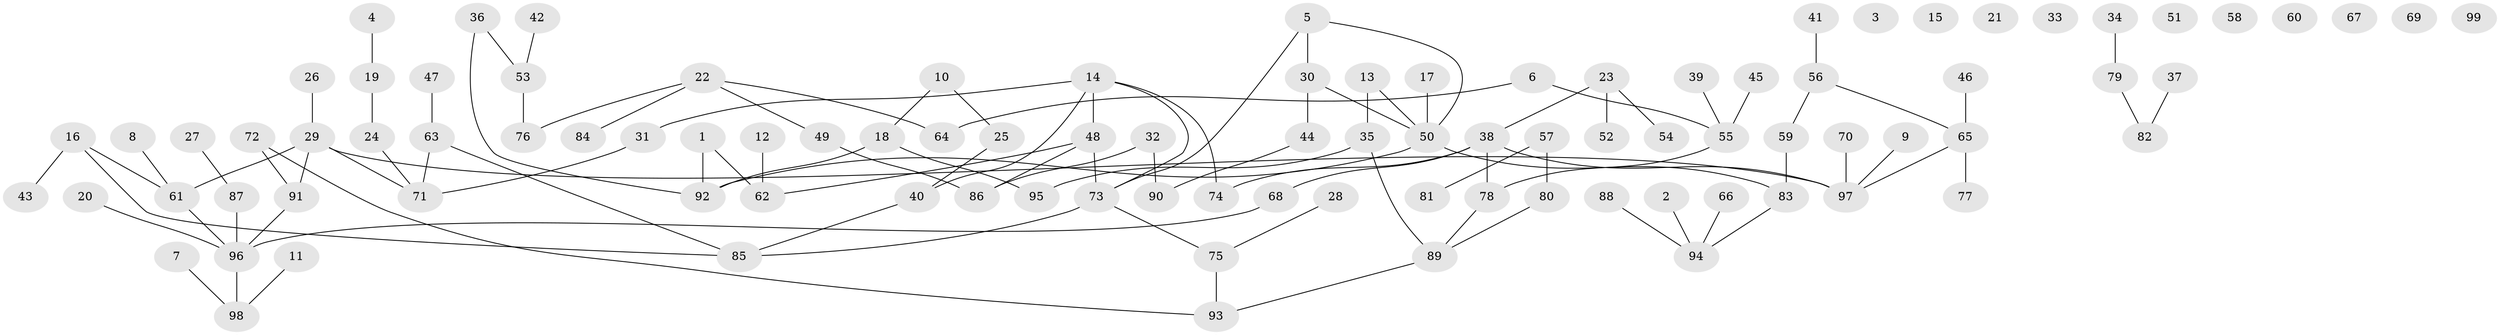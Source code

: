 // Generated by graph-tools (version 1.1) at 2025/25/03/09/25 03:25:16]
// undirected, 99 vertices, 105 edges
graph export_dot {
graph [start="1"]
  node [color=gray90,style=filled];
  1;
  2;
  3;
  4;
  5;
  6;
  7;
  8;
  9;
  10;
  11;
  12;
  13;
  14;
  15;
  16;
  17;
  18;
  19;
  20;
  21;
  22;
  23;
  24;
  25;
  26;
  27;
  28;
  29;
  30;
  31;
  32;
  33;
  34;
  35;
  36;
  37;
  38;
  39;
  40;
  41;
  42;
  43;
  44;
  45;
  46;
  47;
  48;
  49;
  50;
  51;
  52;
  53;
  54;
  55;
  56;
  57;
  58;
  59;
  60;
  61;
  62;
  63;
  64;
  65;
  66;
  67;
  68;
  69;
  70;
  71;
  72;
  73;
  74;
  75;
  76;
  77;
  78;
  79;
  80;
  81;
  82;
  83;
  84;
  85;
  86;
  87;
  88;
  89;
  90;
  91;
  92;
  93;
  94;
  95;
  96;
  97;
  98;
  99;
  1 -- 62;
  1 -- 92;
  2 -- 94;
  4 -- 19;
  5 -- 30;
  5 -- 50;
  5 -- 73;
  6 -- 55;
  6 -- 64;
  7 -- 98;
  8 -- 61;
  9 -- 97;
  10 -- 18;
  10 -- 25;
  11 -- 98;
  12 -- 62;
  13 -- 35;
  13 -- 50;
  14 -- 31;
  14 -- 40;
  14 -- 48;
  14 -- 73;
  14 -- 74;
  16 -- 43;
  16 -- 61;
  16 -- 85;
  17 -- 50;
  18 -- 92;
  18 -- 95;
  19 -- 24;
  20 -- 96;
  22 -- 49;
  22 -- 64;
  22 -- 76;
  22 -- 84;
  23 -- 38;
  23 -- 52;
  23 -- 54;
  24 -- 71;
  25 -- 40;
  26 -- 29;
  27 -- 87;
  28 -- 75;
  29 -- 61;
  29 -- 71;
  29 -- 91;
  29 -- 97;
  30 -- 44;
  30 -- 50;
  31 -- 71;
  32 -- 86;
  32 -- 90;
  34 -- 79;
  35 -- 89;
  35 -- 95;
  36 -- 53;
  36 -- 92;
  37 -- 82;
  38 -- 68;
  38 -- 74;
  38 -- 78;
  38 -- 97;
  39 -- 55;
  40 -- 85;
  41 -- 56;
  42 -- 53;
  44 -- 90;
  45 -- 55;
  46 -- 65;
  47 -- 63;
  48 -- 62;
  48 -- 73;
  48 -- 86;
  49 -- 86;
  50 -- 83;
  50 -- 92;
  53 -- 76;
  55 -- 78;
  56 -- 59;
  56 -- 65;
  57 -- 80;
  57 -- 81;
  59 -- 83;
  61 -- 96;
  63 -- 71;
  63 -- 85;
  65 -- 77;
  65 -- 97;
  66 -- 94;
  68 -- 96;
  70 -- 97;
  72 -- 91;
  72 -- 93;
  73 -- 75;
  73 -- 85;
  75 -- 93;
  78 -- 89;
  79 -- 82;
  80 -- 89;
  83 -- 94;
  87 -- 96;
  88 -- 94;
  89 -- 93;
  91 -- 96;
  96 -- 98;
}

